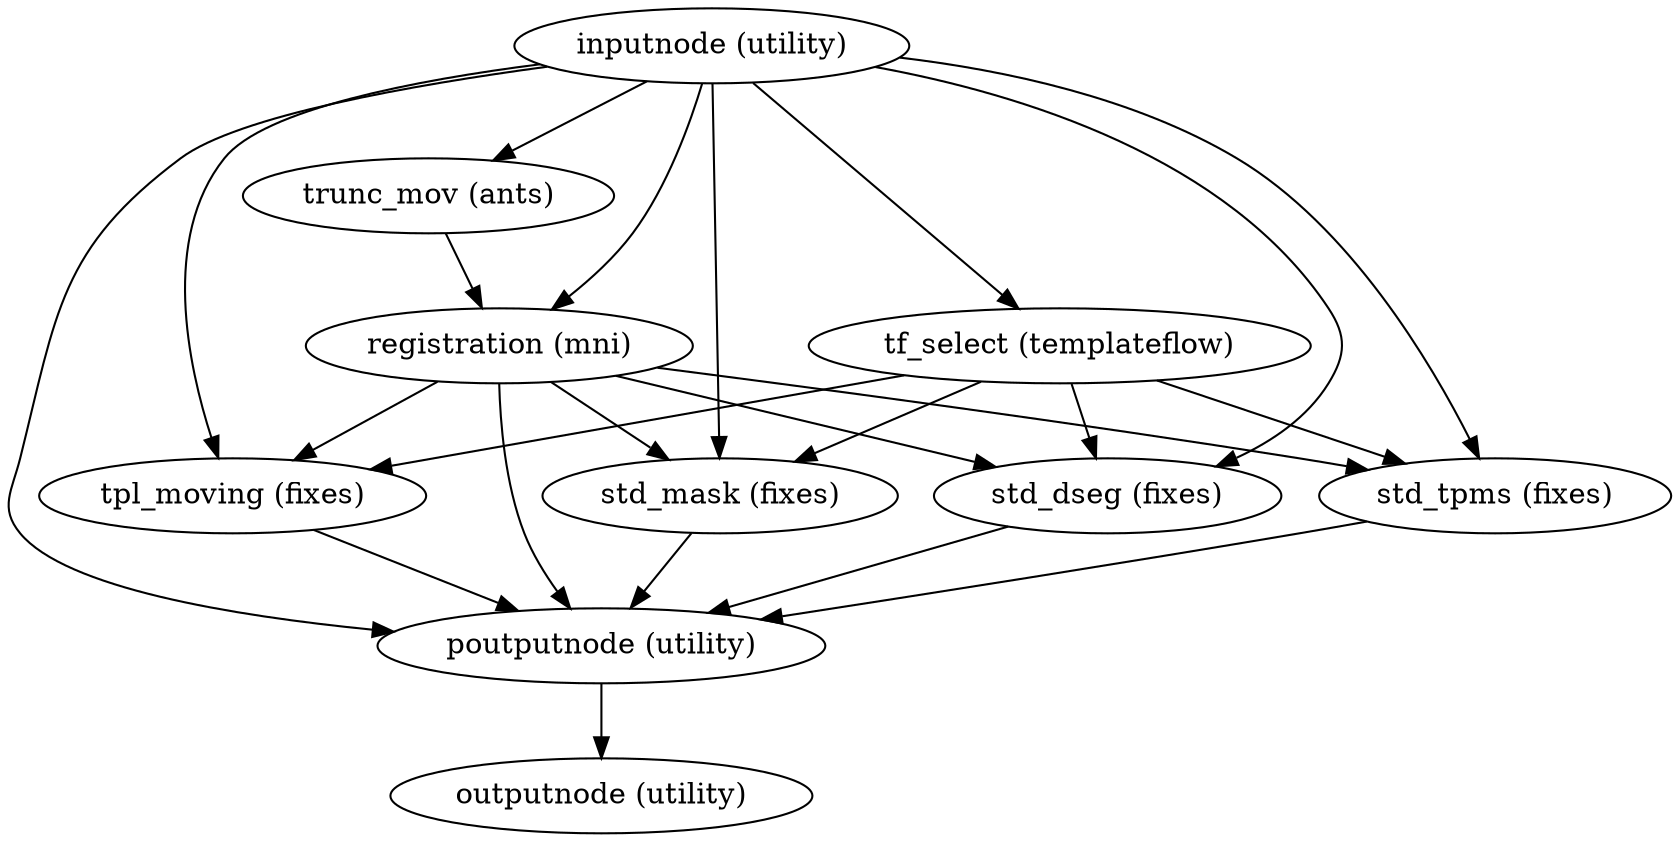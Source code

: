 strict digraph  {
"inputnode (utility)";
"tf_select (templateflow)";
"registration (mni)";
"trunc_mov (ants)";
"tpl_moving (fixes)";
"std_mask (fixes)";
"std_dseg (fixes)";
"std_tpms (fixes)";
"poutputnode (utility)";
"outputnode (utility)";
"inputnode (utility)" -> "tf_select (templateflow)";
"inputnode (utility)" -> "registration (mni)";
"inputnode (utility)" -> "trunc_mov (ants)";
"inputnode (utility)" -> "tpl_moving (fixes)";
"inputnode (utility)" -> "std_mask (fixes)";
"inputnode (utility)" -> "std_dseg (fixes)";
"inputnode (utility)" -> "std_tpms (fixes)";
"inputnode (utility)" -> "poutputnode (utility)";
"tf_select (templateflow)" -> "tpl_moving (fixes)";
"tf_select (templateflow)" -> "std_mask (fixes)";
"tf_select (templateflow)" -> "std_dseg (fixes)";
"tf_select (templateflow)" -> "std_tpms (fixes)";
"registration (mni)" -> "tpl_moving (fixes)";
"registration (mni)" -> "std_mask (fixes)";
"registration (mni)" -> "std_dseg (fixes)";
"registration (mni)" -> "std_tpms (fixes)";
"registration (mni)" -> "poutputnode (utility)";
"trunc_mov (ants)" -> "registration (mni)";
"tpl_moving (fixes)" -> "poutputnode (utility)";
"std_mask (fixes)" -> "poutputnode (utility)";
"std_dseg (fixes)" -> "poutputnode (utility)";
"std_tpms (fixes)" -> "poutputnode (utility)";
"poutputnode (utility)" -> "outputnode (utility)";
}

